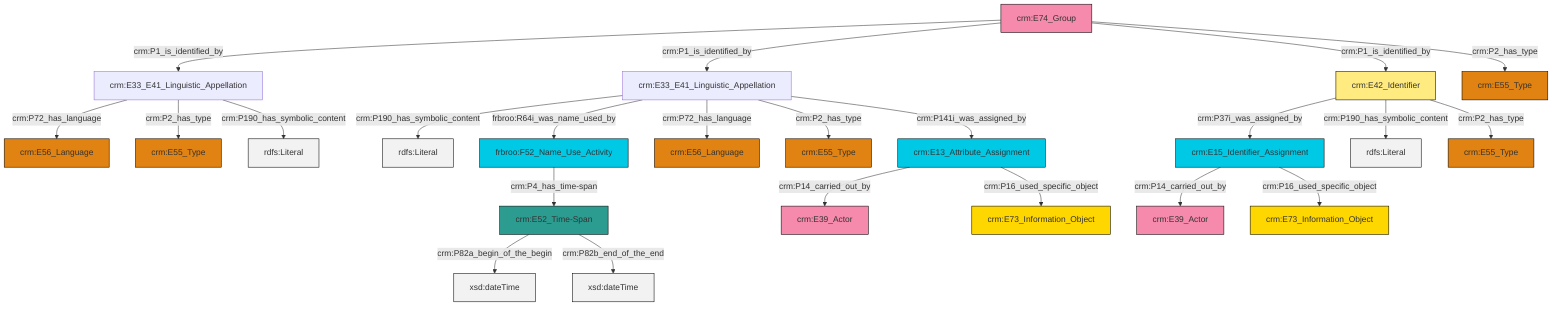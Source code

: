 graph TD
classDef Literal fill:#f2f2f2,stroke:#000000;
classDef CRM_Entity fill:#FFFFFF,stroke:#000000;
classDef Temporal_Entity fill:#00C9E6, stroke:#000000;
classDef Type fill:#E18312, stroke:#000000;
classDef Time-Span fill:#2C9C91, stroke:#000000;
classDef Appellation fill:#FFEB7F, stroke:#000000;
classDef Place fill:#008836, stroke:#000000;
classDef Persistent_Item fill:#B266B2, stroke:#000000;
classDef Conceptual_Object fill:#FFD700, stroke:#000000;
classDef Physical_Thing fill:#D2B48C, stroke:#000000;
classDef Actor fill:#f58aad, stroke:#000000;
classDef PC_Classes fill:#4ce600, stroke:#000000;
classDef Multi fill:#cccccc,stroke:#000000;

4["crm:E42_Identifier"]:::Appellation -->|crm:P37i_was_assigned_by| 5["crm:E15_Identifier_Assignment"]:::Temporal_Entity
6["crm:E33_E41_Linguistic_Appellation"]:::Default -->|crm:P190_has_symbolic_content| 7[rdfs:Literal]:::Literal
8["crm:E33_E41_Linguistic_Appellation"]:::Default -->|crm:P72_has_language| 2["crm:E56_Language"]:::Type
8["crm:E33_E41_Linguistic_Appellation"]:::Default -->|crm:P2_has_type| 0["crm:E55_Type"]:::Type
9["crm:E52_Time-Span"]:::Time-Span -->|crm:P82a_begin_of_the_begin| 10[xsd:dateTime]:::Literal
6["crm:E33_E41_Linguistic_Appellation"]:::Default -->|frbroo:R64i_was_name_used_by| 11["frbroo:F52_Name_Use_Activity"]:::Temporal_Entity
12["crm:E74_Group"]:::Actor -->|crm:P1_is_identified_by| 8["crm:E33_E41_Linguistic_Appellation"]:::Default
12["crm:E74_Group"]:::Actor -->|crm:P1_is_identified_by| 6["crm:E33_E41_Linguistic_Appellation"]:::Default
4["crm:E42_Identifier"]:::Appellation -->|crm:P190_has_symbolic_content| 21[rdfs:Literal]:::Literal
9["crm:E52_Time-Span"]:::Time-Span -->|crm:P82b_end_of_the_end| 22[xsd:dateTime]:::Literal
8["crm:E33_E41_Linguistic_Appellation"]:::Default -->|crm:P190_has_symbolic_content| 34[rdfs:Literal]:::Literal
26["crm:E13_Attribute_Assignment"]:::Temporal_Entity -->|crm:P14_carried_out_by| 35["crm:E39_Actor"]:::Actor
12["crm:E74_Group"]:::Actor -->|crm:P1_is_identified_by| 4["crm:E42_Identifier"]:::Appellation
6["crm:E33_E41_Linguistic_Appellation"]:::Default -->|crm:P72_has_language| 16["crm:E56_Language"]:::Type
12["crm:E74_Group"]:::Actor -->|crm:P2_has_type| 32["crm:E55_Type"]:::Type
6["crm:E33_E41_Linguistic_Appellation"]:::Default -->|crm:P2_has_type| 14["crm:E55_Type"]:::Type
6["crm:E33_E41_Linguistic_Appellation"]:::Default -->|crm:P141i_was_assigned_by| 26["crm:E13_Attribute_Assignment"]:::Temporal_Entity
5["crm:E15_Identifier_Assignment"]:::Temporal_Entity -->|crm:P14_carried_out_by| 39["crm:E39_Actor"]:::Actor
5["crm:E15_Identifier_Assignment"]:::Temporal_Entity -->|crm:P16_used_specific_object| 23["crm:E73_Information_Object"]:::Conceptual_Object
11["frbroo:F52_Name_Use_Activity"]:::Temporal_Entity -->|crm:P4_has_time-span| 9["crm:E52_Time-Span"]:::Time-Span
4["crm:E42_Identifier"]:::Appellation -->|crm:P2_has_type| 29["crm:E55_Type"]:::Type
26["crm:E13_Attribute_Assignment"]:::Temporal_Entity -->|crm:P16_used_specific_object| 19["crm:E73_Information_Object"]:::Conceptual_Object